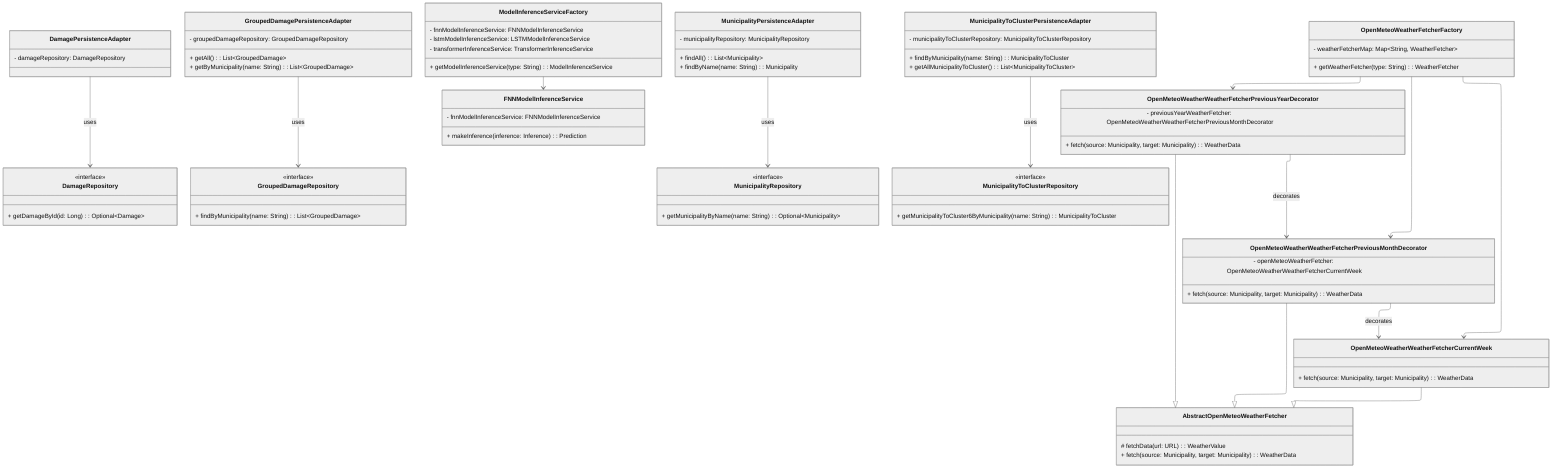 ---
config:
  theme: neutral
  look: classic
  layout: elk
---
classDiagram
direction TB
    class AbstractOpenMeteoWeatherFetcher {
	    # fetchData(url: URL) : WeatherValue
	    + fetch(source: Municipality, target: Municipality) : WeatherData
    }
    class DamagePersistenceAdapter {
	    - damageRepository: DamageRepository
    }
    class DamageRepository {
	    + getDamageById(id: Long) : Optional~Damage~
    }
    class GroupedDamagePersistenceAdapter {
	    - groupedDamageRepository: GroupedDamageRepository
	    + getAll() : List~GroupedDamage~
	    + getByMunicipality(name: String) : List~GroupedDamage~
    }
    class GroupedDamageRepository {
	    + findByMunicipality(name: String) : List~GroupedDamage~
    }
    class ModelInferenceServiceFactory {
	    - fnnModelInferenceService: FNNModelInferenceService
	    - lstmModelInferenceService: LSTMModelInferenceService
	    - transformerInferenceService: TransformerInferenceService
	    + getModelInferenceService(type: String) : ModelInferenceService
    }
    class FNNModelInferenceService {
	    - fnnModelInferenceService: FNNModelInferenceService
	    + makeInference(inference: Inference) : Prediction
    }
    class MunicipalityPersistenceAdapter {
	    - municipalityRepository: MunicipalityRepository
	    + findAll() : List~Municipality~
	    + findByName(name: String) : Municipality
    }
    class MunicipalityRepository {
	    + getMunicipalityByName(name: String) : Optional~Municipality~
    }
    class MunicipalityToClusterPersistenceAdapter {
	    - municipalityToClusterRepository: MunicipalityToClusterRepository
	    + findByMunicipality(name: String) : MunicipalityToCluster
	    + getAllMunicipalityToCluster() : List~MunicipalityToCluster~
    }
    class MunicipalityToClusterRepository {
	    + getMunicipalityToCluster6ByMunicipality(name: String) : MunicipalityToCluster
    }
    class OpenMeteoWeatherFetcherFactory {
	    - weatherFetcherMap: Map~String, WeatherFetcher~
	    + getWeatherFetcher(type: String) : WeatherFetcher
    }
    class OpenMeteoWeatherWeatherFetcherCurrentWeek {
	    + fetch(source: Municipality, target: Municipality) : WeatherData
    }
    class OpenMeteoWeatherWeatherFetcherPreviousMonthDecorator {
	    - openMeteoWeatherFetcher: OpenMeteoWeatherWeatherFetcherCurrentWeek
	    + fetch(source: Municipality, target: Municipality) : WeatherData
    }
    class OpenMeteoWeatherWeatherFetcherPreviousYearDecorator {
	    - previousYearWeatherFetcher: OpenMeteoWeatherWeatherFetcherPreviousMonthDecorator
	    + fetch(source: Municipality, target: Municipality) : WeatherData
    }

	<<interface>> DamageRepository
	<<interface>> GroupedDamageRepository
	<<interface>> MunicipalityRepository
	<<interface>> MunicipalityToClusterRepository

    OpenMeteoWeatherFetcherFactory --> OpenMeteoWeatherWeatherFetcherCurrentWeek
    OpenMeteoWeatherFetcherFactory --> OpenMeteoWeatherWeatherFetcherPreviousMonthDecorator
    OpenMeteoWeatherFetcherFactory --> OpenMeteoWeatherWeatherFetcherPreviousYearDecorator
    ModelInferenceServiceFactory --> FNNModelInferenceService
    DamagePersistenceAdapter --> DamageRepository : uses
    GroupedDamagePersistenceAdapter --> GroupedDamageRepository : uses
    MunicipalityPersistenceAdapter --> MunicipalityRepository : uses
    MunicipalityToClusterPersistenceAdapter --> MunicipalityToClusterRepository : uses
    OpenMeteoWeatherWeatherFetcherCurrentWeek --|> AbstractOpenMeteoWeatherFetcher
    OpenMeteoWeatherWeatherFetcherPreviousMonthDecorator --|> AbstractOpenMeteoWeatherFetcher
    OpenMeteoWeatherWeatherFetcherPreviousMonthDecorator --> OpenMeteoWeatherWeatherFetcherCurrentWeek : decorates
    OpenMeteoWeatherWeatherFetcherPreviousYearDecorator --|> AbstractOpenMeteoWeatherFetcher
    OpenMeteoWeatherWeatherFetcherPreviousYearDecorator --> OpenMeteoWeatherWeatherFetcherPreviousMonthDecorator : decorates